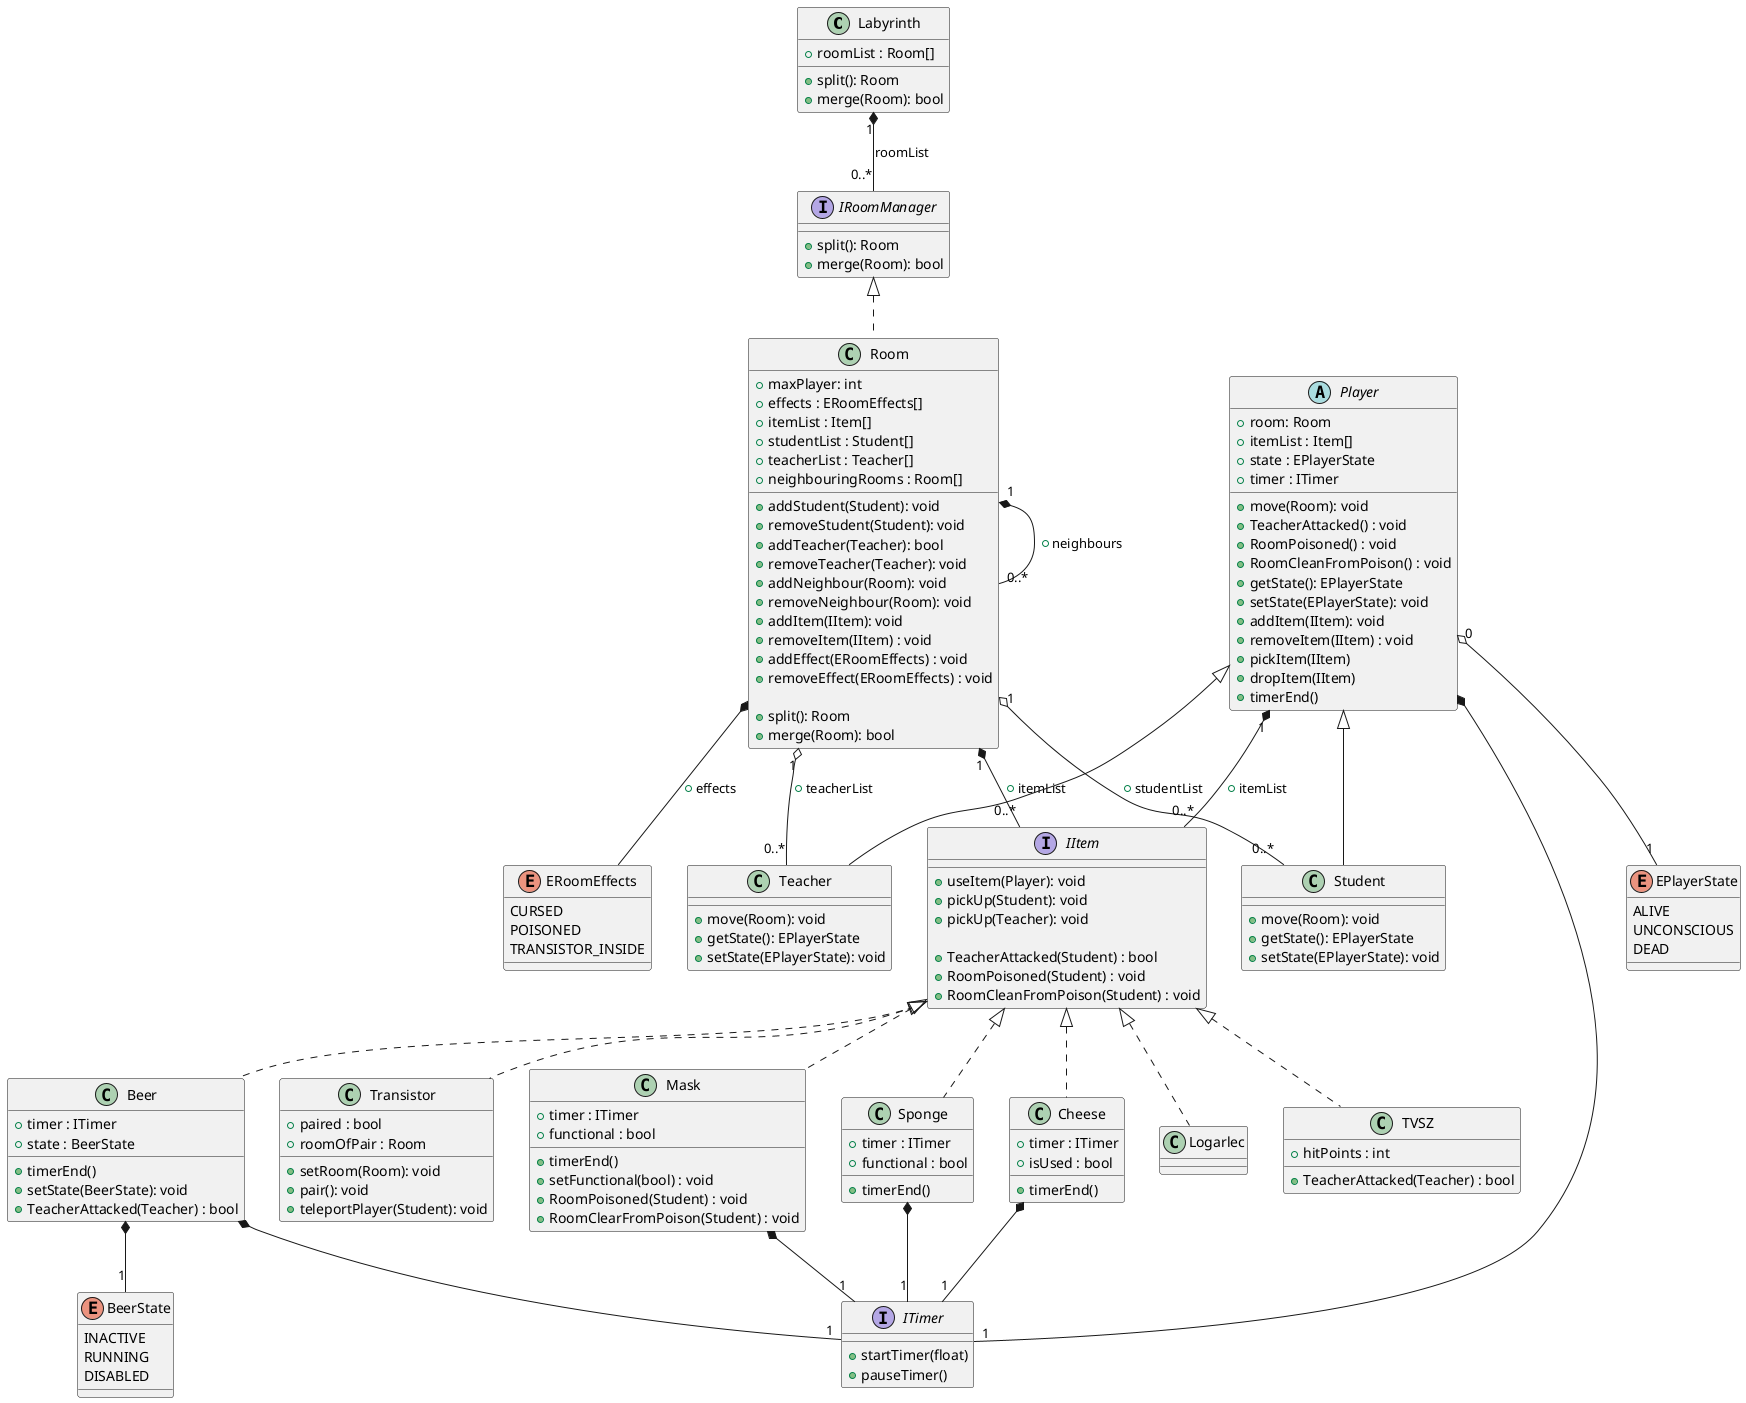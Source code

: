 @startuml UML

class Labyrinth {
    +roomList : Room[]

    + split(): Room
    + merge(Room): bool
}

Labyrinth "1" *-- "0..*" IRoomManager: roomList

interface IRoomManager {
    + split(): Room
    + merge(Room): bool
}

/' Removed implementing IItemHolder '/
class Room implements IRoomManager {
    + maxPlayer: int
    + effects : ERoomEffects[]
    + itemList : Item[]
    + studentList : Student[]
    + teacherList : Teacher[]
    + neighbouringRooms : Room[]

    + addStudent(Student): void
    + removeStudent(Student): void
    + addTeacher(Teacher): bool
    + removeTeacher(Teacher): void
    + addNeighbour(Room): void
    + removeNeighbour(Room): void
    + addItem(IItem): void
    + removeItem(IItem) : void
    + addEffect(ERoomEffects) : void
    + removeEffect(ERoomEffects) : void

    + split(): Room
    + merge(Room): bool
}

Room "1" o-- "0..*" Student: + studentList
Room "1" o-- "0..*" Teacher: + teacherList
Room "1" *-- "0..*" Room: + neighbours
Room "1" *-- "0..*" IItem: + itemList
Room *-- ERoomEffects: + effects


enum EPlayerState {
    ALIVE
    UNCONSCIOUS
    DEAD
}

/' Removed implementing IItemHolder '/
abstract class Player {
    + room: Room
    + itemList : Item[]
    + state : EPlayerState
    + timer : ITimer

    + move(Room): void
    + TeacherAttacked() : void
    + RoomPoisoned() : void
    + RoomCleanFromPoison() : void
    + getState(): EPlayerState
    + setState(EPlayerState): void
    + addItem(IItem): void
    + removeItem(IItem) : void
    + pickItem(IItem)
    + dropItem(IItem)
    + timerEnd()
}

Player "0" o-- "1" EPlayerState
Player "1" *-- "0..*" IItem: + itemList
Player *-- "1" ITimer

interface IItem {
    + useItem(Player): void
    + pickUp(Student): void
    + pickUp(Teacher): void

    + TeacherAttacked(Student) : bool
    + RoomPoisoned(Student) : void
    + RoomCleanFromPoison(Student) : void
}

class Teacher extends Player{
    + move(Room): void
    + getState(): EPlayerState
    + setState(EPlayerState): void
}

class Student extends Player{
    + move(Room): void
    + getState(): EPlayerState
    + setState(EPlayerState): void
}

/' interface IItemHolder {
    + addItemy(Item: Item): void
    + removeItem(Item: Item): void
} '/

enum ERoomEffects {
    CURSED
    POISONED
    TRANSISTOR_INSIDE
}

interface ITimer {
    + startTimer(float)
    + pauseTimer()
}

class TVSZ implements IItem {
    + hitPoints : int

    + TeacherAttacked(Teacher) : bool
}

class Transistor implements IItem  {
    + paired : bool
    + roomOfPair : Room

    + setRoom(Room): void
    + pair(): void
    + teleportPlayer(Student): void
}

enum BeerState {
    INACTIVE
    RUNNING
    DISABLED
}

class Beer implements IItem {
    + timer : ITimer
    + state : BeerState
    
    + timerEnd()
    + setState(BeerState): void
    + TeacherAttacked(Teacher) : bool
}
Beer *-- "1" ITimer
Beer *-- "1" BeerState

class Mask implements IItem  {
    + timer : ITimer
    + functional : bool

    + timerEnd()
    + setFunctional(bool) : void
    + RoomPoisoned(Student) : void
    + RoomClearFromPoison(Student) : void

}
Mask *-- "1" ITimer

class Sponge  implements IItem {
    + timer : ITimer
    + functional : bool

    + timerEnd()
}
Sponge *-- "1" ITimer

class Cheese  implements IItem {
    + timer : ITimer
    + isUsed : bool

    + timerEnd()
}
Cheese *-- "1" ITimer

class Logarlec  implements IItem  {
}



@enduml
